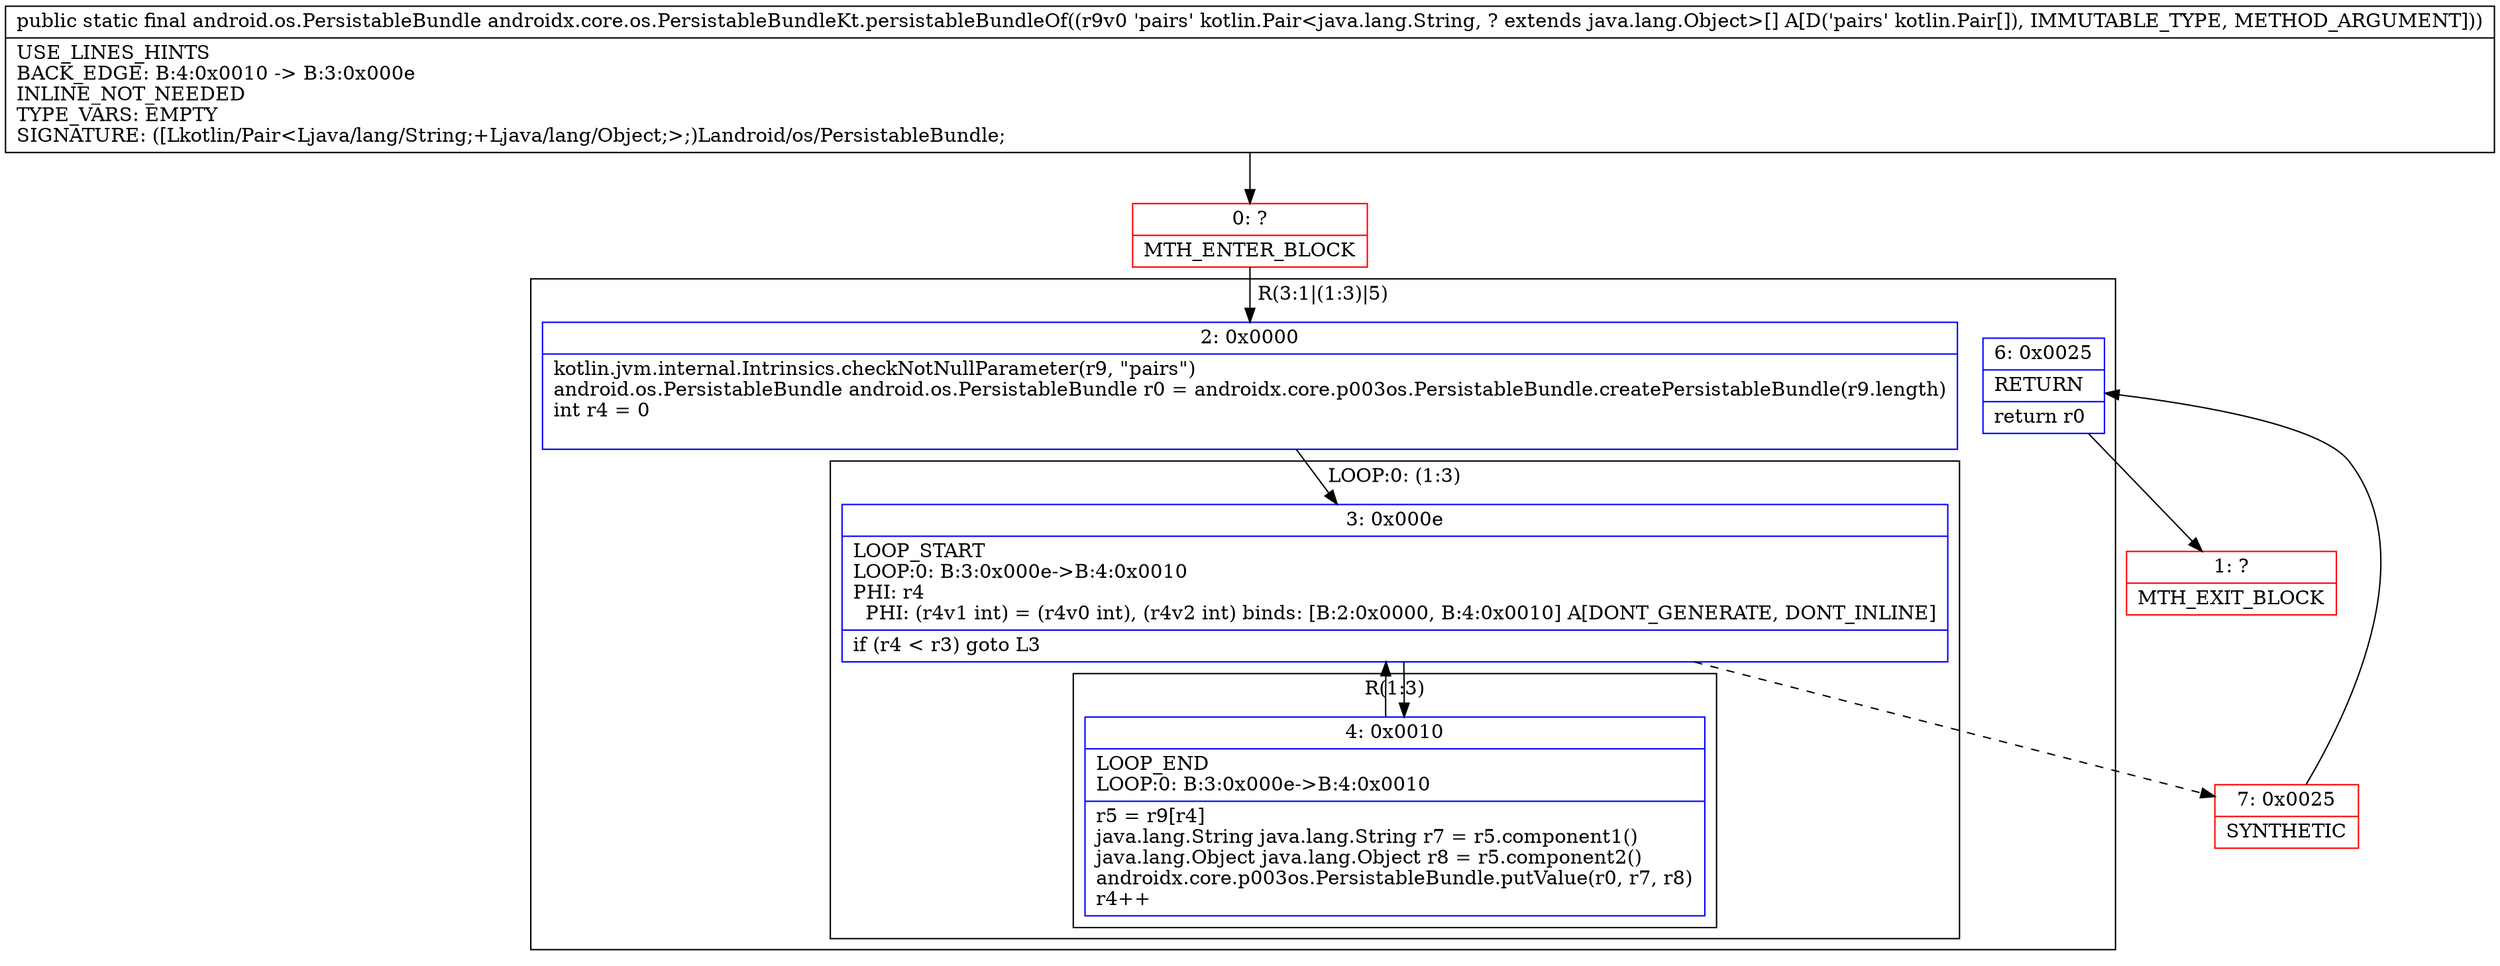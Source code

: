 digraph "CFG forandroidx.core.os.PersistableBundleKt.persistableBundleOf([Lkotlin\/Pair;)Landroid\/os\/PersistableBundle;" {
subgraph cluster_Region_805695636 {
label = "R(3:1|(1:3)|5)";
node [shape=record,color=blue];
Node_2 [shape=record,label="{2\:\ 0x0000|kotlin.jvm.internal.Intrinsics.checkNotNullParameter(r9, \"pairs\")\landroid.os.PersistableBundle android.os.PersistableBundle r0 = androidx.core.p003os.PersistableBundle.createPersistableBundle(r9.length)\lint r4 = 0\l\l}"];
subgraph cluster_LoopRegion_873695086 {
label = "LOOP:0: (1:3)";
node [shape=record,color=blue];
Node_3 [shape=record,label="{3\:\ 0x000e|LOOP_START\lLOOP:0: B:3:0x000e\-\>B:4:0x0010\lPHI: r4 \l  PHI: (r4v1 int) = (r4v0 int), (r4v2 int) binds: [B:2:0x0000, B:4:0x0010] A[DONT_GENERATE, DONT_INLINE]\l|if (r4 \< r3) goto L3\l}"];
subgraph cluster_Region_1982217071 {
label = "R(1:3)";
node [shape=record,color=blue];
Node_4 [shape=record,label="{4\:\ 0x0010|LOOP_END\lLOOP:0: B:3:0x000e\-\>B:4:0x0010\l|r5 = r9[r4]\ljava.lang.String java.lang.String r7 = r5.component1()\ljava.lang.Object java.lang.Object r8 = r5.component2()\landroidx.core.p003os.PersistableBundle.putValue(r0, r7, r8)\lr4++\l}"];
}
}
Node_6 [shape=record,label="{6\:\ 0x0025|RETURN\l|return r0\l}"];
}
Node_0 [shape=record,color=red,label="{0\:\ ?|MTH_ENTER_BLOCK\l}"];
Node_7 [shape=record,color=red,label="{7\:\ 0x0025|SYNTHETIC\l}"];
Node_1 [shape=record,color=red,label="{1\:\ ?|MTH_EXIT_BLOCK\l}"];
MethodNode[shape=record,label="{public static final android.os.PersistableBundle androidx.core.os.PersistableBundleKt.persistableBundleOf((r9v0 'pairs' kotlin.Pair\<java.lang.String, ? extends java.lang.Object\>[] A[D('pairs' kotlin.Pair[]), IMMUTABLE_TYPE, METHOD_ARGUMENT]))  | USE_LINES_HINTS\lBACK_EDGE: B:4:0x0010 \-\> B:3:0x000e\lINLINE_NOT_NEEDED\lTYPE_VARS: EMPTY\lSIGNATURE: ([Lkotlin\/Pair\<Ljava\/lang\/String;+Ljava\/lang\/Object;\>;)Landroid\/os\/PersistableBundle;\l}"];
MethodNode -> Node_0;Node_2 -> Node_3;
Node_3 -> Node_4;
Node_3 -> Node_7[style=dashed];
Node_4 -> Node_3;
Node_6 -> Node_1;
Node_0 -> Node_2;
Node_7 -> Node_6;
}

